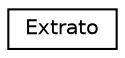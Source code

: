 digraph "Graphical Class Hierarchy"
{
 // LATEX_PDF_SIZE
  edge [fontname="Helvetica",fontsize="10",labelfontname="Helvetica",labelfontsize="10"];
  node [fontname="Helvetica",fontsize="10",shape=record];
  rankdir="LR";
  Node0 [label="Extrato",height=0.2,width=0.4,color="black", fillcolor="white", style="filled",URL="$classExtrato.html",tooltip="Classe que representa um extrato de movimentações financeiras."];
}
